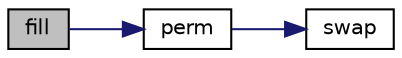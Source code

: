 digraph "fill"
{
  edge [fontname="Helvetica",fontsize="10",labelfontname="Helvetica",labelfontsize="10"];
  node [fontname="Helvetica",fontsize="10",shape=record];
  rankdir="LR";
  Node1 [label="fill",height=0.2,width=0.4,color="black", fillcolor="grey75", style="filled", fontcolor="black"];
  Node1 -> Node2 [color="midnightblue",fontsize="10",style="solid"];
  Node2 [label="perm",height=0.2,width=0.4,color="black", fillcolor="white", style="filled",URL="$HW9_8cpp.html#acca24749d888f73c0a7fe113d849dfae"];
  Node2 -> Node3 [color="midnightblue",fontsize="10",style="solid"];
  Node3 [label="swap",height=0.2,width=0.4,color="black", fillcolor="white", style="filled",URL="$HW9_8cpp.html#a9f8419e439090ecd27f2c5d086efb2ad"];
}
